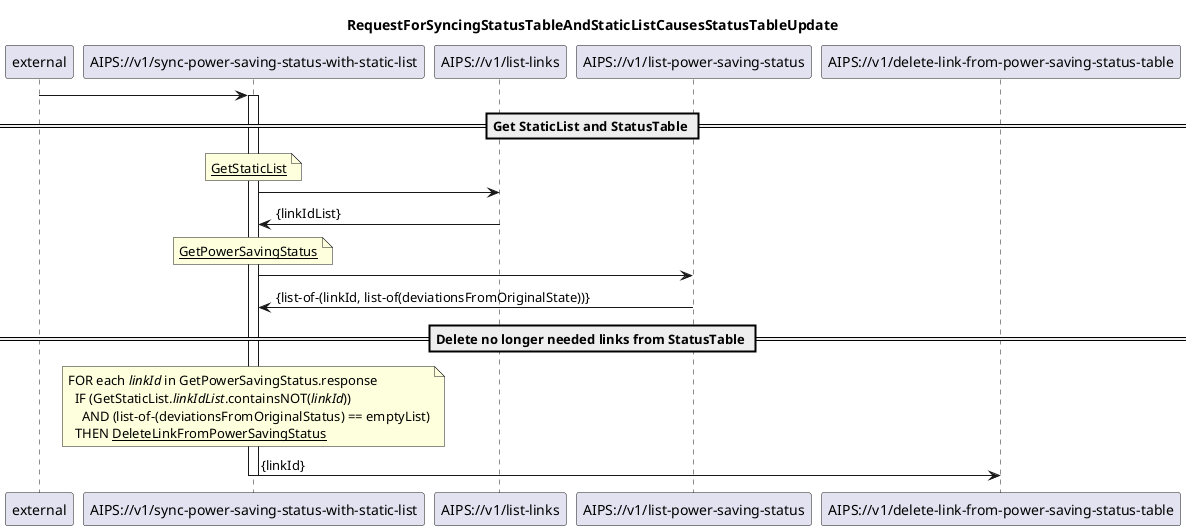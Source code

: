 @startuml 220_syncPowerSavingStatusWithStaticList
skinparam responseMessageBelowArrow true

title
RequestForSyncingStatusTableAndStaticListCausesStatusTableUpdate
end title

participant "external" as requestor
participant "AIPS://v1/sync-power-saving-status-with-static-list" as sync
participant "AIPS://v1/list-links" as listLinks
participant "AIPS://v1/list-power-saving-status" as listStatus
participant "AIPS://v1/delete-link-from-power-saving-status-table" as delete


requestor -> sync
activate sync

== Get StaticList and StatusTable ==
'get staticList
note over sync
  <u>GetStaticList</u>
end note
sync -> listLinks
listLinks -> sync: {linkIdList}

'get powerSavingStatus
note over sync
  <u>GetPowerSavingStatus</u>
end note
sync -> listStatus
listStatus -> sync: {list-of-(linkId, list-of(deviationsFromOriginalState))}

== Delete no longer needed links from StatusTable ==
'remove entries from powerSavingStatus where linkId no longer in staticList
note over sync
  FOR each <i>linkId</i> in GetPowerSavingStatus.response
    IF (GetStaticList.<i>linkIdList</i>.containsNOT(<i>linkId</i>))
      AND (list-of-(deviationsFromOriginalStatus) == emptyList)
    THEN <u>DeleteLinkFromPowerSavingStatus</u>
end note
sync -> delete: {linkId}


deactivate sync

@enduml